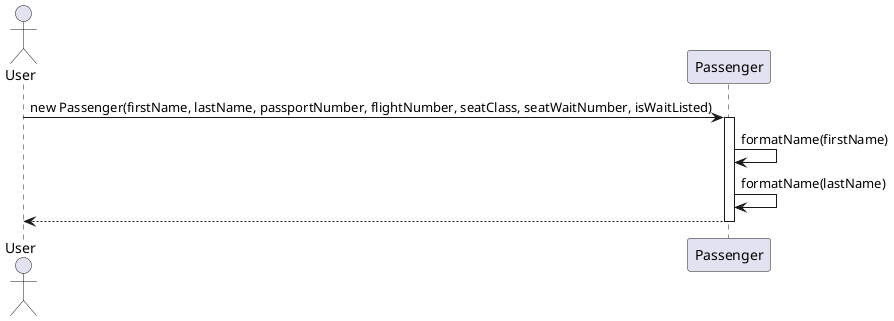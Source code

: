 @startuml
actor User
participant "Passenger" as P

User -> P : new Passenger(firstName, lastName, passportNumber, flightNumber, seatClass, seatWaitNumber, isWaitListed)
activate P
P -> P : formatName(firstName)
P -> P : formatName(lastName)
P --> User
deactivate P
@enduml
